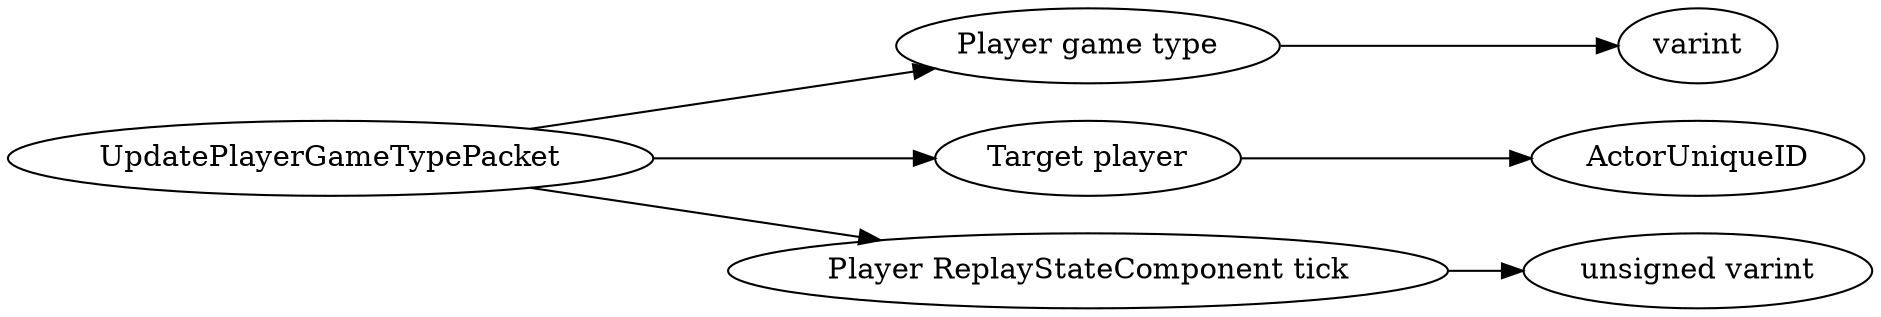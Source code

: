 digraph "UpdatePlayerGameTypePacket" {
rankdir = LR
0
0 -> 1
1 -> 2
0 -> 3
3 -> 4
0 -> 5
5 -> 6

0 [label="UpdatePlayerGameTypePacket",comment="name: \"UpdatePlayerGameTypePacket\", typeName: \"\", id: 0, branchId: 151, recurseId: -1, attributes: 0, notes: \"\""];
1 [label="Player game type",comment="name: \"Player game type\", typeName: \"\", id: 1, branchId: 0, recurseId: -1, attributes: 0, notes: \"\""];
2 [label="varint",comment="name: \"varint\", typeName: \"\", id: 2, branchId: 0, recurseId: -1, attributes: 512, notes: \"\""];
3 [label="Target player",comment="name: \"Target player\", typeName: \"ActorUniqueID\", id: 3, branchId: 0, recurseId: -1, attributes: 256, notes: \"\""];
4 [label="ActorUniqueID",comment="name: \"ActorUniqueID\", typeName: \"\", id: 4, branchId: 0, recurseId: -1, attributes: 512, notes: \"\""];
5 [label="Player ReplayStateComponent tick",comment="name: \"Player ReplayStateComponent tick\", typeName: \"\", id: 5, branchId: 0, recurseId: -1, attributes: 0, notes: \"\""];
6 [label="unsigned varint",comment="name: \"unsigned varint\", typeName: \"\", id: 6, branchId: 0, recurseId: -1, attributes: 512, notes: \"\""];
{ rank = max;2;4;6}

}
